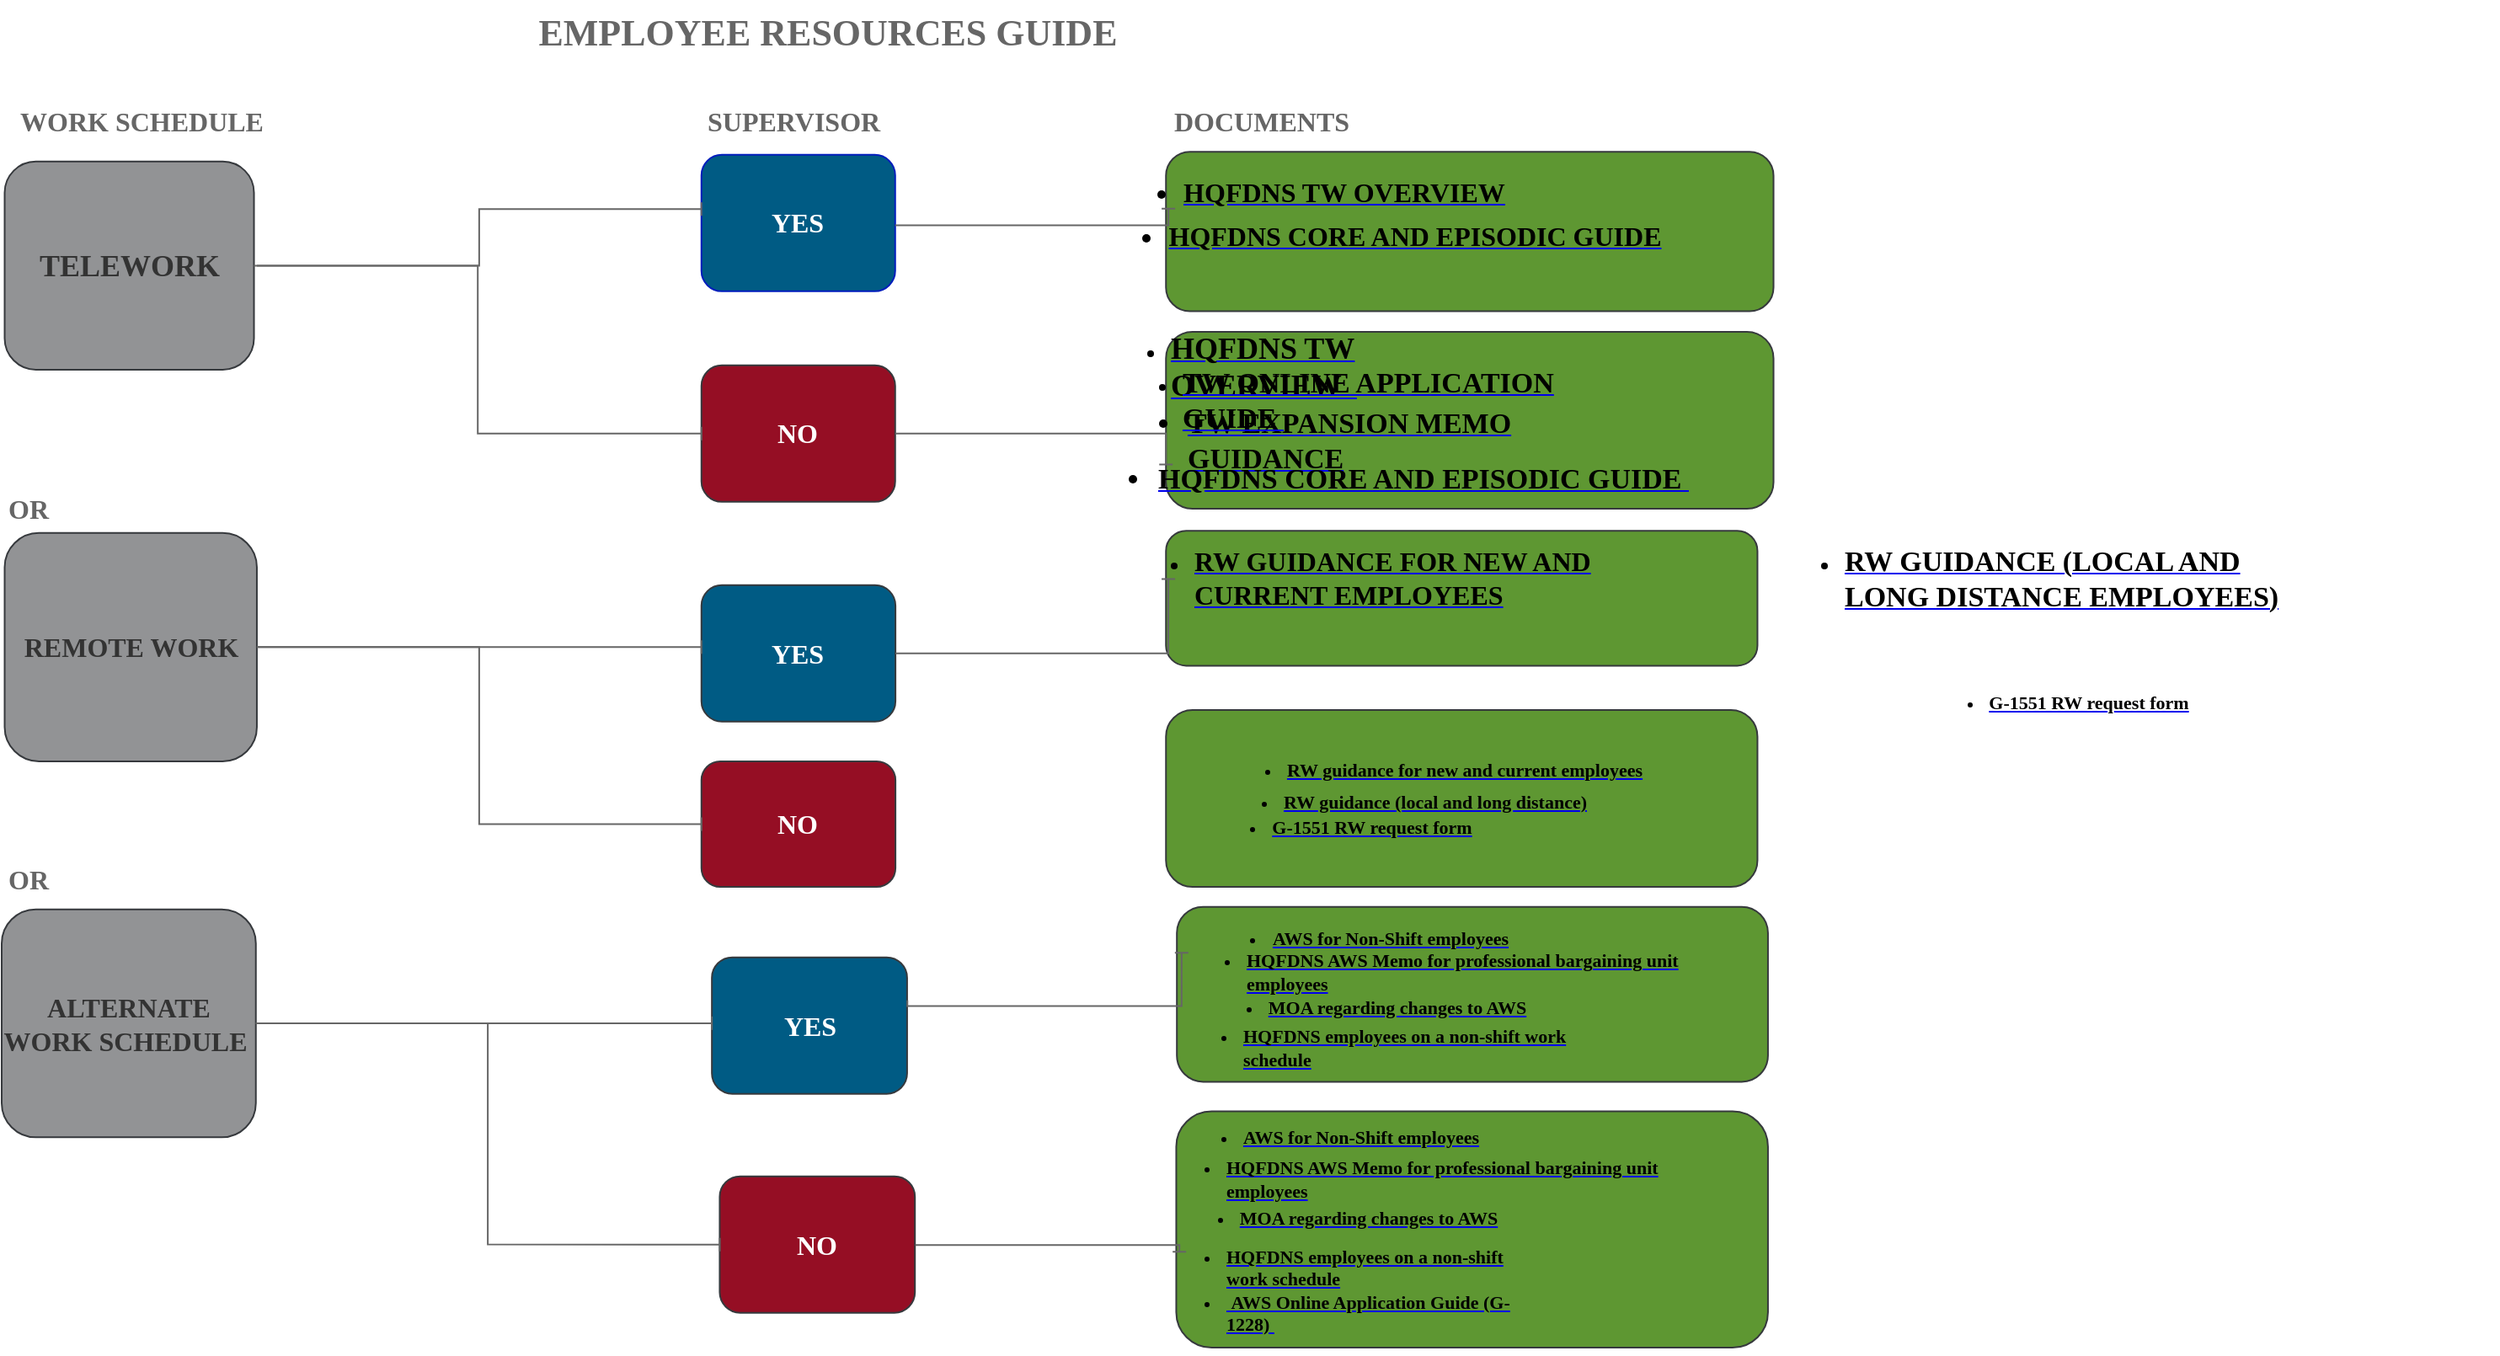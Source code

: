 <mxfile version="20.8.11" type="github" pages="2">
  <diagram id="tNLMt90Evwb3OFQb0YTO" name="HQFDNS">
    <mxGraphModel dx="1434" dy="916" grid="1" gridSize="10" guides="1" tooltips="1" connect="1" arrows="1" fold="1" page="1" pageScale="1" pageWidth="1400" pageHeight="850" math="1" shadow="0">
      <root>
        <mxCell id="0" />
        <mxCell id="1" parent="0" />
        <mxCell id="aEk_Xl3EZGqS4_49_U62-6" value="" style="group" parent="1" vertex="1" connectable="0">
          <mxGeometry x="110" y="50" width="1481.73" height="800" as="geometry" />
        </mxCell>
        <mxCell id="5MSNh-AeDjDI1JEi1hB_-4" value="&lt;b&gt;&lt;font data-font-src=&quot;https://fonts.googleapis.com/css?family=Source+Sans+Pro&quot; face=&quot;Source Sans Pro&quot; style=&quot;font-size: 16px;&quot; color=&quot;#666666&quot;&gt;WORK SCHEDULE&lt;/font&gt;&lt;/b&gt;" style="text;html=1;strokeColor=none;fillColor=none;align=left;verticalAlign=middle;whiteSpace=wrap;rounded=0;" parent="aEk_Xl3EZGqS4_49_U62-6" vertex="1">
          <mxGeometry x="8.595" y="52.52" width="206.807" height="39.39" as="geometry" />
        </mxCell>
        <mxCell id="hO-RIWSvQyp-7317ckD7-9" value="&lt;b&gt;&lt;font data-font-src=&quot;https://fonts.googleapis.com/css?family=Source+Sans+Pro&quot; face=&quot;Source Sans Pro&quot; style=&quot;font-size: 16px;&quot; color=&quot;#666666&quot;&gt;SUPERVISOR&lt;/font&gt;&lt;/b&gt;" style="text;html=1;strokeColor=none;fillColor=none;align=left;verticalAlign=middle;whiteSpace=wrap;rounded=0;" parent="aEk_Xl3EZGqS4_49_U62-6" vertex="1">
          <mxGeometry x="416.742" y="52.52" width="206.807" height="39.39" as="geometry" />
        </mxCell>
        <mxCell id="hO-RIWSvQyp-7317ckD7-10" value="&lt;font face=&quot;Source Sans Pro&quot; data-font-src=&quot;https://fonts.googleapis.com/css?family=Source+Sans+Pro&quot; size=&quot;1&quot; color=&quot;#666666&quot;&gt;&lt;b style=&quot;font-size: 22px;&quot;&gt;EMPLOYEE RESOURCES GUIDE&lt;/b&gt;&lt;/font&gt;" style="text;html=1;strokeColor=none;fillColor=none;align=center;verticalAlign=middle;whiteSpace=wrap;rounded=0;" parent="aEk_Xl3EZGqS4_49_U62-6" vertex="1">
          <mxGeometry x="232.452" width="517.017" height="39.39" as="geometry" />
        </mxCell>
        <mxCell id="hO-RIWSvQyp-7317ckD7-15" value="&lt;b&gt;&lt;font data-font-src=&quot;https://fonts.googleapis.com/css?family=Source+Sans+Pro&quot; face=&quot;Source Sans Pro&quot; style=&quot;font-size: 16px;&quot; color=&quot;#666666&quot;&gt;DOCUMENTS&lt;/font&gt;&lt;/b&gt;" style="text;html=1;strokeColor=none;fillColor=none;align=left;verticalAlign=middle;whiteSpace=wrap;rounded=0;" parent="aEk_Xl3EZGqS4_49_U62-6" vertex="1">
          <mxGeometry x="693.85" y="52.52" width="296.15" height="39.39" as="geometry" />
        </mxCell>
        <mxCell id="hO-RIWSvQyp-7317ckD7-35" value="" style="group" parent="aEk_Xl3EZGqS4_49_U62-6" vertex="1" connectable="0">
          <mxGeometry x="1.762" y="90.597" width="1413.696" height="234.151" as="geometry" />
        </mxCell>
        <mxCell id="5MSNh-AeDjDI1JEi1hB_-1" value="&lt;b style=&quot;&quot;&gt;&lt;font color=&quot;#333333&quot; data-font-src=&quot;https://fonts.googleapis.com/css?family=Source+Sans+Pro&quot; face=&quot;Source Sans Pro&quot; style=&quot;font-size: 18px;&quot;&gt;TELEWORK&lt;/font&gt;&lt;/b&gt;" style="rounded=1;whiteSpace=wrap;html=1;fontSize=12;glass=0;strokeWidth=1;shadow=0;fillColor=#929395;strokeColor=#36393d;aspect=fixed;" parent="hO-RIWSvQyp-7317ckD7-35" vertex="1">
          <mxGeometry y="5.305" width="148" height="123.56" as="geometry" />
        </mxCell>
        <mxCell id="hO-RIWSvQyp-7317ckD7-7" value="&lt;b style=&quot;&quot;&gt;&lt;font data-font-src=&quot;https://fonts.googleapis.com/css?family=Source+Sans+Pro&quot; face=&quot;Source Sans Pro&quot; style=&quot;font-size: 16px;&quot;&gt;YES&lt;/font&gt;&lt;/b&gt;" style="rounded=1;whiteSpace=wrap;html=1;fontSize=12;glass=0;strokeWidth=1;shadow=0;fillColor=#005b84;strokeColor=#001DBC;fontColor=#ffffff;" parent="hO-RIWSvQyp-7317ckD7-35" vertex="1">
          <mxGeometry x="413.615" y="1.316" width="115" height="81" as="geometry" />
        </mxCell>
        <mxCell id="hO-RIWSvQyp-7317ckD7-14" style="edgeStyle=orthogonalEdgeStyle;rounded=0;orthogonalLoop=1;jettySize=auto;html=1;fontSize=11;fontColor=#666666;endArrow=baseDash;endFill=0;strokeColor=#666666;" parent="hO-RIWSvQyp-7317ckD7-35" edge="1">
          <mxGeometry relative="1" as="geometry">
            <mxPoint x="149.722" y="67.203" as="sourcePoint" />
            <mxPoint x="413.615" y="33.503" as="targetPoint" />
            <Array as="points">
              <mxPoint x="281.704" y="67.211" />
              <mxPoint x="281.704" y="33.526" />
            </Array>
          </mxGeometry>
        </mxCell>
        <mxCell id="hO-RIWSvQyp-7317ckD7-8" value="&lt;b style=&quot;&quot;&gt;&lt;font color=&quot;#ffffff&quot; data-font-src=&quot;https://fonts.googleapis.com/css?family=Source+Sans+Pro&quot; face=&quot;Source Sans Pro&quot; style=&quot;font-size: 16px;&quot;&gt;NO&lt;/font&gt;&lt;/b&gt;" style="rounded=1;whiteSpace=wrap;html=1;fontSize=12;glass=0;strokeWidth=1;shadow=0;fillColor=#950e24;strokeColor=#36393d;" parent="hO-RIWSvQyp-7317ckD7-35" vertex="1">
          <mxGeometry x="413.615" y="126.316" width="115" height="81" as="geometry" />
        </mxCell>
        <mxCell id="hO-RIWSvQyp-7317ckD7-13" style="edgeStyle=orthogonalEdgeStyle;rounded=0;orthogonalLoop=1;jettySize=auto;html=1;entryX=0;entryY=0.5;entryDx=0;entryDy=0;fontSize=11;fontColor=#666666;endArrow=baseDash;endFill=0;strokeColor=#666666;" parent="hO-RIWSvQyp-7317ckD7-35" source="5MSNh-AeDjDI1JEi1hB_-1" target="hO-RIWSvQyp-7317ckD7-8" edge="1">
          <mxGeometry relative="1" as="geometry" />
        </mxCell>
        <mxCell id="hO-RIWSvQyp-7317ckD7-20" value="" style="rounded=1;whiteSpace=wrap;html=1;fontSize=12;glass=0;strokeWidth=1;shadow=0;fillColor=#5e9732;strokeColor=#36393d;align=left;" parent="hO-RIWSvQyp-7317ckD7-35" vertex="1">
          <mxGeometry x="689.36" y="-0.53" width="360.64" height="94.74" as="geometry" />
        </mxCell>
        <mxCell id="hO-RIWSvQyp-7317ckD7-21" style="edgeStyle=orthogonalEdgeStyle;rounded=0;orthogonalLoop=1;jettySize=auto;html=1;entryX=0.004;entryY=0.357;entryDx=0;entryDy=0;entryPerimeter=0;fontSize=11;fontColor=#666666;endArrow=baseDash;endFill=0;strokeColor=#666666;" parent="hO-RIWSvQyp-7317ckD7-35" source="hO-RIWSvQyp-7317ckD7-7" target="hO-RIWSvQyp-7317ckD7-20" edge="1">
          <mxGeometry relative="1" as="geometry">
            <Array as="points">
              <mxPoint x="690.992" y="43.158" />
            </Array>
          </mxGeometry>
        </mxCell>
        <mxCell id="hO-RIWSvQyp-7317ckD7-22" value="" style="rounded=1;whiteSpace=wrap;html=1;fontSize=12;glass=0;strokeWidth=1;shadow=0;fillColor=#5e9732;strokeColor=#36393d;align=left;" parent="hO-RIWSvQyp-7317ckD7-35" vertex="1">
          <mxGeometry x="689.36" y="106.35" width="360.64" height="105.04" as="geometry" />
        </mxCell>
        <mxCell id="hO-RIWSvQyp-7317ckD7-23" style="edgeStyle=orthogonalEdgeStyle;rounded=0;orthogonalLoop=1;jettySize=auto;html=1;entryX=0;entryY=0.75;entryDx=0;entryDy=0;fontSize=14;fontColor=#666666;endArrow=baseDash;endFill=0;strokeColor=#666666;" parent="hO-RIWSvQyp-7317ckD7-35" source="hO-RIWSvQyp-7317ckD7-8" target="hO-RIWSvQyp-7317ckD7-22" edge="1">
          <mxGeometry relative="1" as="geometry">
            <Array as="points">
              <mxPoint x="688.951" y="167.368" />
            </Array>
          </mxGeometry>
        </mxCell>
        <mxCell id="hO-RIWSvQyp-7317ckD7-12" value="&lt;b&gt;&lt;font data-font-src=&quot;https://fonts.googleapis.com/css?family=Source+Sans+Pro&quot; face=&quot;Source Sans Pro&quot; style=&quot;font-size: 16px;&quot; color=&quot;#666666&quot;&gt;OR&lt;/font&gt;&lt;/b&gt;" style="text;html=1;strokeColor=none;fillColor=none;align=left;verticalAlign=middle;whiteSpace=wrap;rounded=0;" parent="hO-RIWSvQyp-7317ckD7-35" vertex="1">
          <mxGeometry y="191.699" width="206.807" height="39.39" as="geometry" />
        </mxCell>
        <mxCell id="d4ItzyQ0qfeF1X_CQVVO-11" value="" style="group" parent="hO-RIWSvQyp-7317ckD7-35" vertex="1" connectable="0">
          <mxGeometry x="704.261" y="1.316" width="326.614" height="84.211" as="geometry" />
        </mxCell>
        <UserObject label="&lt;ul style=&quot;border-color: var(--border-color); color: rgb(0, 0, 0); font-weight: 700; text-align: left; font-size: 16px;&quot;&gt;&lt;li style=&quot;border-color: var(--border-color); font-size: 16px;&quot;&gt;&lt;font style=&quot;border-color: var(--border-color); font-size: 16px;&quot; data-font-src=&quot;https://fonts.googleapis.com/css?family=Source+Sans+Pro&quot; face=&quot;Source Sans Pro&quot;&gt;HQFDNS TW OVERVIEW&lt;/font&gt;&lt;/li&gt;&lt;/ul&gt;" link="https://ecn.uscis.dhs.gov/team/fdns/Mission%20Support/WorkforceManagement/NewEmployeeResources/Telework_HQFDNS_06-16-2021.pdf" id="d4ItzyQ0qfeF1X_CQVVO-7">
          <mxCell style="text;html=1;strokeColor=none;fillColor=none;whiteSpace=wrap;align=center;verticalAlign=middle;fontColor=#0000EE;fontStyle=4;movable=1;resizable=1;rotatable=1;deletable=1;editable=1;connectable=1;fontSize=16;" parent="d4ItzyQ0qfeF1X_CQVVO-11" vertex="1">
            <mxGeometry x="-49" width="240" height="43.23" as="geometry" />
          </mxCell>
        </UserObject>
        <UserObject label="&lt;ul style=&quot;border-color: var(--border-color); color: rgb(0, 0, 0); font-size: 16px; font-weight: 700; text-align: left;&quot;&gt;&lt;li style=&quot;border-color: var(--border-color); font-size: 16px;&quot;&gt;&lt;font style=&quot;border-color: var(--border-color); font-size: 16px;&quot; data-font-src=&quot;https://fonts.googleapis.com/css?family=Source+Sans+Pro&quot; face=&quot;Source Sans Pro&quot;&gt;HQFDNS CORE AND EPISODIC GUIDE&lt;/font&gt;&lt;/li&gt;&lt;/ul&gt;" link="https://ecn.uscis.dhs.gov/team/fdns/Mission%20Support/WorkforceManagement/NewEmployeeResources/HQFDNS_Telework_Guidance.pdf" id="d4ItzyQ0qfeF1X_CQVVO-10">
          <mxCell style="text;html=1;strokeColor=none;fillColor=none;whiteSpace=wrap;align=center;verticalAlign=middle;fontColor=#0000EE;fontStyle=4;fontSize=16;" parent="d4ItzyQ0qfeF1X_CQVVO-11" vertex="1">
            <mxGeometry x="-80.591" y="25.705" width="387.854" height="43.979" as="geometry" />
          </mxCell>
        </UserObject>
        <UserObject label="&lt;ul style=&quot;border-color: var(--border-color); color: rgb(0, 0, 0); font-weight: 700; text-align: left; font-size: 17px;&quot;&gt;&lt;li style=&quot;border-color: var(--border-color); font-size: 17px;&quot;&gt;&lt;font style=&quot;border-color: var(--border-color); font-size: 17px;&quot; data-font-src=&quot;https://fonts.googleapis.com/css?family=Source+Sans+Pro&quot; face=&quot;Source Sans Pro&quot;&gt;TW EXPANSION MEMO GUIDANCE&lt;/font&gt;&lt;/li&gt;&lt;/ul&gt;" link="https://ecn.uscis.dhs.gov/team/fdns/Mission%20Support/WorkforceManagement/NewEmployeeResources/HQFDNS_Expansion_of_Telework_for_Non-Supervisory_Staff.pdf" id="aEk_Xl3EZGqS4_49_U62-16">
          <mxCell style="text;html=1;strokeColor=none;fillColor=none;whiteSpace=wrap;align=center;verticalAlign=middle;fontColor=#0000EE;fontStyle=4;fontSize=17;" parent="hO-RIWSvQyp-7317ckD7-35" vertex="1">
            <mxGeometry x="661.393" y="158.876" width="290.962" height="25.474" as="geometry" />
          </mxCell>
        </UserObject>
        <UserObject label="&lt;ul style=&quot;border-color: var(--border-color); color: rgb(0, 0, 0); font-weight: 700; text-align: left;&quot;&gt;&lt;li style=&quot;border-color: var(--border-color);&quot;&gt;&lt;font style=&quot;border-color: var(--border-color); font-size: 18px;&quot; data-font-src=&quot;https://fonts.googleapis.com/css?family=Source+Sans+Pro&quot; face=&quot;Source Sans Pro&quot;&gt;HQFDNS TW OVERVIEW&amp;nbsp;&amp;nbsp;&lt;/font&gt;&lt;/li&gt;&lt;/ul&gt;" link="https://ecn.uscis.dhs.gov/team/fdns/Mission%20Support/WorkforceManagement/NewEmployeeResources/Telework_HQFDNS_06-16-2021.pdf" id="aEk_Xl3EZGqS4_49_U62-14">
          <mxCell style="text;html=1;strokeColor=none;fillColor=none;whiteSpace=wrap;align=center;verticalAlign=middle;fontColor=#0000EE;fontStyle=4;movable=1;resizable=1;rotatable=1;deletable=1;editable=1;connectable=1;" parent="hO-RIWSvQyp-7317ckD7-35" vertex="1">
            <mxGeometry x="651.227" y="80.097" width="253.483" height="94.737" as="geometry" />
          </mxCell>
        </UserObject>
        <UserObject label="&lt;ul style=&quot;border-color: var(--border-color); color: rgb(0, 0, 0); font-weight: 700; text-align: left;&quot;&gt;&lt;li style=&quot;border-color: var(--border-color);&quot;&gt;&lt;font style=&quot;border-color: var(--border-color); font-size: 17px;&quot; data-font-src=&quot;https://fonts.googleapis.com/css?family=Source+Sans+Pro&quot; face=&quot;Source Sans Pro&quot;&gt;TW ONLINE APPLICATION GUIDE&amp;nbsp;&lt;/font&gt;&lt;/li&gt;&lt;/ul&gt;" link="https://ecn.uscis.dhs.gov/team/fdns/Mission%20Support/WorkforceManagement/NewEmployeeResources/Telework_Online_Application_Guide_Employee.pdf" id="aEk_Xl3EZGqS4_49_U62-15">
          <mxCell style="text;html=1;strokeColor=none;fillColor=none;whiteSpace=wrap;align=center;verticalAlign=middle;fontColor=#0000EE;fontStyle=4;" parent="hO-RIWSvQyp-7317ckD7-35" vertex="1">
            <mxGeometry x="658.39" y="131.51" width="288.61" height="31.58" as="geometry" />
          </mxCell>
        </UserObject>
        <UserObject label="&lt;ul style=&quot;border-color: var(--border-color); color: rgb(0, 0, 0); font-weight: 700; text-align: left; font-size: 17px;&quot;&gt;&lt;li style=&quot;border-color: var(--border-color); font-size: 17px;&quot;&gt;&lt;font style=&quot;border-color: var(--border-color); font-size: 17px;&quot; data-font-src=&quot;https://fonts.googleapis.com/css?family=Source+Sans+Pro&quot; face=&quot;Source Sans Pro&quot;&gt;HQFDNS CORE AND EPISODIC GUIDE&amp;nbsp;&lt;/font&gt;&lt;/li&gt;&lt;/ul&gt;" link="https://ecn.uscis.dhs.gov/team/fdns/Mission%20Support/WorkforceManagement/NewEmployeeResources/HQFDNS_Telework_Guidance.pdf" id="aEk_Xl3EZGqS4_49_U62-17">
          <mxCell style="text;html=1;strokeColor=none;fillColor=none;whiteSpace=wrap;align=center;verticalAlign=middle;fontColor=#0000EE;fontStyle=4;movable=1;resizable=1;rotatable=1;deletable=1;editable=1;connectable=1;fontSize=17;" parent="hO-RIWSvQyp-7317ckD7-35" vertex="1">
            <mxGeometry x="623.545" y="180.708" width="397.591" height="27.526" as="geometry" />
          </mxCell>
        </UserObject>
        <mxCell id="hO-RIWSvQyp-7317ckD7-36" value="" style="group" parent="aEk_Xl3EZGqS4_49_U62-6" vertex="1" connectable="0">
          <mxGeometry x="1.762" y="315.121" width="1040.468" height="220.492" as="geometry" />
        </mxCell>
        <mxCell id="hO-RIWSvQyp-7317ckD7-37" value="&lt;b style=&quot;&quot;&gt;&lt;font color=&quot;#333333&quot; data-font-src=&quot;https://fonts.googleapis.com/css?family=Source+Sans+Pro&quot; face=&quot;Source Sans Pro&quot; style=&quot;font-size: 16px;&quot;&gt;REMOTE WORK&lt;/font&gt;&lt;/b&gt;" style="rounded=1;whiteSpace=wrap;html=1;fontSize=12;glass=0;strokeWidth=1;shadow=0;fillColor=#929395;strokeColor=#36393d;" parent="hO-RIWSvQyp-7317ckD7-36" vertex="1">
          <mxGeometry y="1.316" width="149.722" height="135.526" as="geometry" />
        </mxCell>
        <mxCell id="hO-RIWSvQyp-7317ckD7-38" value="&lt;b style=&quot;&quot;&gt;&lt;font color=&quot;#ffffff&quot; data-font-src=&quot;https://fonts.googleapis.com/css?family=Source+Sans+Pro&quot; face=&quot;Source Sans Pro&quot; style=&quot;font-size: 16px;&quot;&gt;YES&lt;/font&gt;&lt;/b&gt;" style="rounded=1;whiteSpace=wrap;html=1;fontSize=12;glass=0;strokeWidth=1;shadow=0;fillColor=#005b84;strokeColor=#36393d;" parent="hO-RIWSvQyp-7317ckD7-36" vertex="1">
          <mxGeometry x="413.615" y="32.253" width="115.172" height="81" as="geometry" />
        </mxCell>
        <mxCell id="hO-RIWSvQyp-7317ckD7-39" style="edgeStyle=orthogonalEdgeStyle;rounded=0;orthogonalLoop=1;jettySize=auto;html=1;fontSize=11;fontColor=#666666;endArrow=baseDash;endFill=0;strokeColor=#666666;" parent="hO-RIWSvQyp-7317ckD7-36" source="hO-RIWSvQyp-7317ckD7-37" target="hO-RIWSvQyp-7317ckD7-38" edge="1">
          <mxGeometry relative="1" as="geometry">
            <Array as="points">
              <mxPoint x="355.192" y="69.474" />
              <mxPoint x="355.192" y="69.474" />
            </Array>
          </mxGeometry>
        </mxCell>
        <mxCell id="hO-RIWSvQyp-7317ckD7-40" value="&lt;b style=&quot;&quot;&gt;&lt;font color=&quot;#ffffff&quot; data-font-src=&quot;https://fonts.googleapis.com/css?family=Source+Sans+Pro&quot; face=&quot;Source Sans Pro&quot; style=&quot;font-size: 16px;&quot;&gt;NO&lt;/font&gt;&lt;/b&gt;" style="rounded=1;whiteSpace=wrap;html=1;fontSize=12;glass=0;strokeWidth=1;shadow=0;fillColor=#950E24;strokeColor=#36393d;" parent="hO-RIWSvQyp-7317ckD7-36" vertex="1">
          <mxGeometry x="413.615" y="136.842" width="115.172" height="74.547" as="geometry" />
        </mxCell>
        <mxCell id="hO-RIWSvQyp-7317ckD7-41" style="edgeStyle=orthogonalEdgeStyle;rounded=0;orthogonalLoop=1;jettySize=auto;html=1;entryX=0;entryY=0.5;entryDx=0;entryDy=0;fontSize=11;fontColor=#666666;endArrow=baseDash;endFill=0;strokeColor=#666666;" parent="hO-RIWSvQyp-7317ckD7-36" source="hO-RIWSvQyp-7317ckD7-37" target="hO-RIWSvQyp-7317ckD7-40" edge="1">
          <mxGeometry relative="1" as="geometry" />
        </mxCell>
        <mxCell id="hO-RIWSvQyp-7317ckD7-42" value="" style="rounded=1;whiteSpace=wrap;html=1;fontSize=12;glass=0;strokeWidth=1;shadow=0;fillColor=#5E9732;strokeColor=#36393d;align=left;" parent="hO-RIWSvQyp-7317ckD7-36" vertex="1">
          <mxGeometry x="689.358" width="351.11" height="80.092" as="geometry" />
        </mxCell>
        <mxCell id="hO-RIWSvQyp-7317ckD7-43" style="edgeStyle=orthogonalEdgeStyle;rounded=0;orthogonalLoop=1;jettySize=auto;html=1;entryX=0.004;entryY=0.357;entryDx=0;entryDy=0;entryPerimeter=0;fontSize=11;fontColor=#666666;endArrow=baseDash;endFill=0;strokeColor=#666666;" parent="hO-RIWSvQyp-7317ckD7-36" source="hO-RIWSvQyp-7317ckD7-38" target="hO-RIWSvQyp-7317ckD7-42" edge="1">
          <mxGeometry relative="1" as="geometry">
            <Array as="points">
              <mxPoint x="690.992" y="73.684" />
            </Array>
          </mxGeometry>
        </mxCell>
        <mxCell id="hO-RIWSvQyp-7317ckD7-44" value="" style="rounded=1;whiteSpace=wrap;html=1;fontSize=12;glass=0;strokeWidth=1;shadow=0;fillColor=#5E9732;strokeColor=#36393d;align=left;" parent="hO-RIWSvQyp-7317ckD7-36" vertex="1">
          <mxGeometry x="689.358" y="106.35" width="351.11" height="105.041" as="geometry" />
        </mxCell>
        <mxCell id="hO-RIWSvQyp-7317ckD7-60" value="&lt;b&gt;&lt;font data-font-src=&quot;https://fonts.googleapis.com/css?family=Source+Sans+Pro&quot; face=&quot;Source Sans Pro&quot; style=&quot;font-size: 16px;&quot; color=&quot;#666666&quot;&gt;OR&lt;/font&gt;&lt;/b&gt;" style="text;html=1;strokeColor=none;fillColor=none;align=left;verticalAlign=middle;whiteSpace=wrap;rounded=0;" parent="hO-RIWSvQyp-7317ckD7-36" vertex="1">
          <mxGeometry y="193.404" width="92.135" height="27.088" as="geometry" />
        </mxCell>
        <mxCell id="ezUt7ITriSW1cjWMWIen-52" value="" style="group" parent="hO-RIWSvQyp-7317ckD7-36" vertex="1" connectable="0">
          <mxGeometry x="636.882" y="119.06" width="353.567" height="79.637" as="geometry" />
        </mxCell>
        <UserObject label="&lt;ul style=&quot;border-color: var(--border-color); color: rgb(0, 0, 0); font-size: 11px; font-weight: 700; text-align: left;&quot;&gt;&lt;li style=&quot;border-color: var(--border-color);&quot;&gt;&lt;span style=&quot;font-family: &amp;quot;Source Sans Pro&amp;quot;;&quot;&gt;G-1551 RW request form&lt;/span&gt;&lt;br&gt;&lt;/li&gt;&lt;/ul&gt;" link="https://ecn.uscis.dhs.gov/team/fdns/Mission%20Support/WorkforceManagement/NewEmployeeResources/G-1551,%20Remote%20Work%20Request%20and%20Approval.pdf" id="ezUt7ITriSW1cjWMWIen-50">
          <mxCell style="text;html=1;strokeColor=none;fillColor=none;whiteSpace=wrap;align=center;verticalAlign=middle;fontColor=#0000EE;fontStyle=4;container=0;" parent="ezUt7ITriSW1cjWMWIen-52" vertex="1">
            <mxGeometry y="34.13" width="308.652" height="45.507" as="geometry" />
          </mxCell>
        </UserObject>
        <mxCell id="ezUt7ITriSW1cjWMWIen-51" value="" style="group" parent="ezUt7ITriSW1cjWMWIen-52" vertex="1" connectable="0">
          <mxGeometry x="54.129" width="299.438" height="64.847" as="geometry" />
        </mxCell>
        <UserObject label="&lt;ul style=&quot;border-color: var(--border-color); color: rgb(0, 0, 0); font-size: 11px; font-weight: 700; text-align: left;&quot;&gt;&lt;li style=&quot;border-color: var(--border-color);&quot;&gt;&lt;font style=&quot;border-color: var(--border-color);&quot; data-font-src=&quot;https://fonts.googleapis.com/css?family=Source+Sans+Pro&quot; face=&quot;Source Sans Pro&quot;&gt;RW guidance for new and current employees&lt;/font&gt;&lt;/li&gt;&lt;/ul&gt;" link="https://ecn.uscis.dhs.gov/team/fdns/Mission%20Support/WorkforceManagement/NewEmployeeResources/Remote%20Work_Memo_HQFDNS_Employees%2010.25.21.pdf" id="ezUt7ITriSW1cjWMWIen-48">
          <mxCell style="text;html=1;strokeColor=none;fillColor=none;whiteSpace=wrap;align=center;verticalAlign=middle;fontColor=#0000EE;fontStyle=4;container=0;" parent="ezUt7ITriSW1cjWMWIen-51" vertex="1">
            <mxGeometry x="12.669" width="286.77" height="45.507" as="geometry" />
          </mxCell>
        </UserObject>
        <UserObject label="&lt;ul style=&quot;border-color: var(--border-color); color: rgb(0, 0, 0); font-size: 11px; font-weight: 700; text-align: left;&quot;&gt;&lt;li style=&quot;border-color: var(--border-color);&quot;&gt;&lt;font style=&quot;border-color: var(--border-color);&quot; data-font-src=&quot;https://fonts.googleapis.com/css?family=Source+Sans+Pro&quot; face=&quot;Source Sans Pro&quot;&gt;RW guidance (local and long distance)&lt;/font&gt;&lt;/li&gt;&lt;/ul&gt;" link="https://ecn.uscis.dhs.gov/team/fdns/Mission%20Support/WorkforceManagement/NewEmployeeResources/G-1551,%20Remote%20Work%20Request%20and%20Approval.pdf" id="ezUt7ITriSW1cjWMWIen-49">
          <mxCell style="text;html=1;strokeColor=none;fillColor=none;whiteSpace=wrap;align=center;verticalAlign=middle;fontColor=#0000EE;fontStyle=4;container=0;" parent="ezUt7ITriSW1cjWMWIen-51" vertex="1">
            <mxGeometry y="19.34" width="276.404" height="45.507" as="geometry" />
          </mxCell>
        </UserObject>
        <UserObject label="&lt;ul style=&quot;border-color: var(--border-color); color: rgb(0, 0, 0); font-weight: 700; text-align: left;&quot;&gt;&lt;li style=&quot;border-color: var(--border-color);&quot;&gt;&lt;font style=&quot;border-color: var(--border-color); font-size: 16px;&quot; data-font-src=&quot;https://fonts.googleapis.com/css?family=Source+Sans+Pro&quot; face=&quot;Source Sans Pro&quot;&gt;RW GUIDANCE FOR NEW AND CURRENT EMPLOYEES&lt;/font&gt;&lt;/li&gt;&lt;/ul&gt;" link="https://ecn.uscis.dhs.gov/team/fdns/Mission%20Support/WorkforceManagement/NewEmployeeResources/Remote%20Work_Memo_HQFDNS_Employees%2010.25.21.pdf" id="ezUt7ITriSW1cjWMWIen-2">
          <mxCell style="text;html=1;strokeColor=none;fillColor=none;whiteSpace=wrap;align=center;verticalAlign=middle;fontColor=#0000EE;fontStyle=4;" parent="hO-RIWSvQyp-7317ckD7-36" vertex="1">
            <mxGeometry x="665" y="4.88" width="340" height="45.51" as="geometry" />
          </mxCell>
        </UserObject>
        <mxCell id="hO-RIWSvQyp-7317ckD7-48" value="" style="group" parent="aEk_Xl3EZGqS4_49_U62-6" vertex="1" connectable="0">
          <mxGeometry y="538.335" width="1048.468" height="261.665" as="geometry" />
        </mxCell>
        <mxCell id="hO-RIWSvQyp-7317ckD7-49" value="&lt;b style=&quot;&quot;&gt;&lt;font color=&quot;#333333&quot; data-font-src=&quot;https://fonts.googleapis.com/css?family=Source+Sans+Pro&quot; face=&quot;Source Sans Pro&quot; style=&quot;font-size: 16px;&quot;&gt;ALTERNATE WORK SCHEDULE&amp;nbsp;&lt;/font&gt;&lt;/b&gt;" style="rounded=1;whiteSpace=wrap;html=1;fontSize=12;glass=0;strokeWidth=1;shadow=0;fillColor=#929395;strokeColor=#36393d;" parent="hO-RIWSvQyp-7317ckD7-48" vertex="1">
          <mxGeometry y="1.495" width="150.873" height="135.347" as="geometry" />
        </mxCell>
        <mxCell id="hO-RIWSvQyp-7317ckD7-50" value="&lt;b style=&quot;&quot;&gt;&lt;font color=&quot;#ffffff&quot; data-font-src=&quot;https://fonts.googleapis.com/css?family=Source+Sans+Pro&quot; face=&quot;Source Sans Pro&quot; style=&quot;font-size: 16px;&quot;&gt;YES&lt;/font&gt;&lt;/b&gt;" style="rounded=1;whiteSpace=wrap;html=1;fontSize=12;glass=0;strokeWidth=1;shadow=0;fillColor=#005B84;strokeColor=#36393d;" parent="hO-RIWSvQyp-7317ckD7-48" vertex="1">
          <mxGeometry x="421.577" y="30" width="115.884" height="81" as="geometry" />
        </mxCell>
        <mxCell id="hO-RIWSvQyp-7317ckD7-51" style="edgeStyle=orthogonalEdgeStyle;rounded=0;orthogonalLoop=1;jettySize=auto;html=1;fontSize=11;fontColor=#666666;endArrow=baseDash;endFill=0;strokeColor=#666666;" parent="hO-RIWSvQyp-7317ckD7-48" source="hO-RIWSvQyp-7317ckD7-49" target="hO-RIWSvQyp-7317ckD7-50" edge="1">
          <mxGeometry relative="1" as="geometry">
            <Array as="points">
              <mxPoint x="359.98" y="69.474" />
              <mxPoint x="359.98" y="69.474" />
            </Array>
          </mxGeometry>
        </mxCell>
        <mxCell id="hO-RIWSvQyp-7317ckD7-52" value="&lt;b style=&quot;&quot;&gt;&lt;font color=&quot;#ffffff&quot; data-font-src=&quot;https://fonts.googleapis.com/css?family=Source+Sans+Pro&quot; face=&quot;Source Sans Pro&quot; style=&quot;font-size: 16px;&quot;&gt;NO&lt;/font&gt;&lt;/b&gt;" style="rounded=1;whiteSpace=wrap;html=1;fontSize=12;glass=0;strokeWidth=1;shadow=0;fillColor=#950E24;strokeColor=#36393d;" parent="hO-RIWSvQyp-7317ckD7-48" vertex="1">
          <mxGeometry x="426.222" y="160" width="115.884" height="81" as="geometry" />
        </mxCell>
        <mxCell id="hO-RIWSvQyp-7317ckD7-53" style="edgeStyle=orthogonalEdgeStyle;rounded=0;orthogonalLoop=1;jettySize=auto;html=1;entryX=0;entryY=0.5;entryDx=0;entryDy=0;fontSize=11;fontColor=#666666;endArrow=baseDash;endFill=0;strokeColor=#666666;" parent="hO-RIWSvQyp-7317ckD7-48" source="hO-RIWSvQyp-7317ckD7-49" target="hO-RIWSvQyp-7317ckD7-52" edge="1">
          <mxGeometry relative="1" as="geometry" />
        </mxCell>
        <mxCell id="hO-RIWSvQyp-7317ckD7-54" value="" style="rounded=1;whiteSpace=wrap;html=1;fontSize=12;glass=0;strokeWidth=1;shadow=0;fillColor=#5E9732;strokeColor=#36393d;align=left;" parent="hO-RIWSvQyp-7317ckD7-48" vertex="1">
          <mxGeometry x="697.588" width="350.88" height="103.858" as="geometry" />
        </mxCell>
        <mxCell id="hO-RIWSvQyp-7317ckD7-56" value="" style="rounded=1;whiteSpace=wrap;html=1;fontSize=12;glass=0;strokeWidth=1;shadow=0;fillColor=#5E9732;strokeColor=#36393d;align=left;" parent="hO-RIWSvQyp-7317ckD7-48" vertex="1">
          <mxGeometry x="697.22" y="121.356" width="351.248" height="140.309" as="geometry" />
        </mxCell>
        <mxCell id="LasIUC3LL_AKMvU_pXDK-22" style="edgeStyle=orthogonalEdgeStyle;rounded=0;orthogonalLoop=1;jettySize=auto;html=1;fontSize=14;fontColor=#666666;endArrow=baseDash;endFill=0;strokeColor=#666666;exitX=1;exitY=0.5;exitDx=0;exitDy=0;" parent="hO-RIWSvQyp-7317ckD7-48" edge="1">
          <mxGeometry relative="1" as="geometry">
            <mxPoint x="537.636" y="55.484" as="sourcePoint" />
            <mxPoint x="700.421" y="27.343" as="targetPoint" />
            <Array as="points">
              <mxPoint x="537.913" y="58.947" />
              <mxPoint x="700.419" y="58.947" />
            </Array>
          </mxGeometry>
        </mxCell>
        <mxCell id="ezUt7ITriSW1cjWMWIen-46" value="" style="group" parent="hO-RIWSvQyp-7317ckD7-48" vertex="1" connectable="0">
          <mxGeometry x="687.622" width="360.846" height="102.391" as="geometry" />
        </mxCell>
        <UserObject label="&lt;ul style=&quot;border-color: var(--border-color); color: rgb(0, 0, 0); font-size: 11px; font-weight: 700; text-align: left;&quot;&gt;&lt;li style=&quot;border-color: var(--border-color);&quot;&gt;&lt;font style=&quot;border-color: var(--border-color);&quot; data-font-src=&quot;https://fonts.googleapis.com/css?family=Source+Sans+Pro&quot; face=&quot;Source Sans Pro&quot;&gt;AWS for Non-Shift employees&lt;/font&gt;&lt;/li&gt;&lt;/ul&gt;" link="https://ecn.uscis.dhs.gov/team/fdns/Mission%20Support/WorkforceManagement/NewEmployeeResources/Telework_HQFDNS_06-16-2021.pdf" id="ezUt7ITriSW1cjWMWIen-42">
          <mxCell style="text;html=1;strokeColor=none;fillColor=none;whiteSpace=wrap;align=center;verticalAlign=middle;fontColor=#0000EE;fontStyle=4;container=0;" parent="ezUt7ITriSW1cjWMWIen-46" vertex="1">
            <mxGeometry x="9.194" width="214.899" height="37.922" as="geometry" />
          </mxCell>
        </UserObject>
        <UserObject label="&lt;ul style=&quot;border-color: var(--border-color); color: rgb(0, 0, 0); font-size: 11px; font-weight: 700; text-align: left;&quot;&gt;&lt;li style=&quot;border-color: var(--border-color);&quot;&gt;&lt;font style=&quot;border-color: var(--border-color);&quot; data-font-src=&quot;https://fonts.googleapis.com/css?family=Source+Sans+Pro&quot; face=&quot;Source Sans Pro&quot;&gt;HQFDNS AWS Memo for professional bargaining unit employees&lt;/font&gt;&lt;/li&gt;&lt;/ul&gt;" link="https://ecn.uscis.dhs.gov/team/fdns/Mission%20Support/WorkforceManagement/NewEmployeeResources/AWS%20Pro%20BUEs%20MOA%20AHR.pdf" id="ezUt7ITriSW1cjWMWIen-43">
          <mxCell style="text;html=1;strokeColor=none;fillColor=none;whiteSpace=wrap;align=center;verticalAlign=middle;fontColor=#0000EE;fontStyle=4;container=0;" parent="ezUt7ITriSW1cjWMWIen-46" vertex="1">
            <mxGeometry x="9.973" y="19.909" width="344.757" height="37.922" as="geometry" />
          </mxCell>
        </UserObject>
        <UserObject label="&lt;ul style=&quot;border-color: var(--border-color); color: rgb(0, 0, 0); font-size: 11px; font-weight: 700; text-align: left;&quot;&gt;&lt;li style=&quot;border-color: var(--border-color);&quot;&gt;&lt;font style=&quot;border-color: var(--border-color);&quot; data-font-src=&quot;https://fonts.googleapis.com/css?family=Source+Sans+Pro&quot; face=&quot;Source Sans Pro&quot;&gt;MOA regarding changes to AWS&lt;/font&gt;&lt;/li&gt;&lt;/ul&gt;" link="https://ecn.uscis.dhs.gov/team/fdns/Mission%20Support/WorkforceManagement/NewEmployeeResources/AHR%20Approval%20-%20Alternative%20Work%20Schedule%20FDNS.pdf" id="ezUt7ITriSW1cjWMWIen-44">
          <mxCell style="text;html=1;strokeColor=none;fillColor=none;whiteSpace=wrap;align=center;verticalAlign=middle;fontColor=#0000EE;fontStyle=4;container=0;" parent="ezUt7ITriSW1cjWMWIen-46" vertex="1">
            <mxGeometry y="40.767" width="241.33" height="37.922" as="geometry" />
          </mxCell>
        </UserObject>
        <UserObject label="&lt;ul style=&quot;border-color: var(--border-color); color: rgb(0, 0, 0); font-size: 11px; font-weight: 700; text-align: left;&quot;&gt;&lt;li style=&quot;border-color: var(--border-color);&quot;&gt;&lt;font style=&quot;border-color: var(--border-color);&quot; data-font-src=&quot;https://fonts.googleapis.com/css?family=Source+Sans+Pro&quot; face=&quot;Source Sans Pro&quot;&gt;HQFDNS employees on a non-shift work schedule&lt;/font&gt;&lt;/li&gt;&lt;/ul&gt;" link="https://ecn.uscis.dhs.gov/team/fdns/Mission%20Support/WorkforceManagement/NewEmployeeResources/AWS_Policy_HQFDNS.pdf" id="ezUt7ITriSW1cjWMWIen-45">
          <mxCell style="text;html=1;strokeColor=none;fillColor=none;whiteSpace=wrap;align=center;verticalAlign=middle;fontColor=#0000EE;fontStyle=4;container=0;" parent="ezUt7ITriSW1cjWMWIen-46" vertex="1">
            <mxGeometry x="8.823" y="64.468" width="241.33" height="37.922" as="geometry" />
          </mxCell>
        </UserObject>
        <mxCell id="ezUt7ITriSW1cjWMWIen-61" value="" style="group" parent="hO-RIWSvQyp-7317ckD7-48" vertex="1" connectable="0">
          <mxGeometry x="677.21" y="118.102" width="335.396" height="128.557" as="geometry" />
        </mxCell>
        <UserObject label="&lt;ul style=&quot;border-color: var(--border-color); color: rgb(0, 0, 0); font-size: 11px; font-weight: 700; text-align: left;&quot;&gt;&lt;li style=&quot;border-color: var(--border-color);&quot;&gt;&lt;font style=&quot;border-color: var(--border-color);&quot; data-font-src=&quot;https://fonts.googleapis.com/css?family=Source+Sans+Pro&quot; face=&quot;Source Sans Pro&quot;&gt;AWS for Non-Shift employees&lt;/font&gt;&lt;/li&gt;&lt;/ul&gt;" link="https://ecn.uscis.dhs.gov/team/fdns/Mission%20Support/WorkforceManagement/NewEmployeeResources/Telework_HQFDNS_06-16-2021.pdf" id="ezUt7ITriSW1cjWMWIen-54">
          <mxCell style="text;html=1;strokeColor=none;fillColor=none;whiteSpace=wrap;align=center;verticalAlign=middle;fontColor=#0000EE;fontStyle=4;container=0;" parent="ezUt7ITriSW1cjWMWIen-61" vertex="1">
            <mxGeometry x="7.562" width="203.889" height="37.922" as="geometry" />
          </mxCell>
        </UserObject>
        <UserObject label="&lt;ul style=&quot;border-color: var(--border-color); color: rgb(0, 0, 0); font-size: 11px; font-weight: 700; text-align: left;&quot;&gt;&lt;li style=&quot;border-color: var(--border-color);&quot;&gt;&lt;font style=&quot;border-color: var(--border-color);&quot; data-font-src=&quot;https://fonts.googleapis.com/css?family=Source+Sans+Pro&quot; face=&quot;Source Sans Pro&quot;&gt;HQFDNS AWS Memo for professional bargaining unit employees&lt;/font&gt;&lt;/li&gt;&lt;/ul&gt;" link="https://ecn.uscis.dhs.gov/team/fdns/Mission%20Support/WorkforceManagement/NewEmployeeResources/AWS%20Pro%20BUEs%20MOA%20AHR.pdf" id="ezUt7ITriSW1cjWMWIen-55">
          <mxCell style="text;html=1;strokeColor=none;fillColor=none;whiteSpace=wrap;align=center;verticalAlign=middle;fontColor=#0000EE;fontStyle=4;container=0;" parent="ezUt7ITriSW1cjWMWIen-61" vertex="1">
            <mxGeometry x="8.301" y="24.46" width="327.095" height="37.922" as="geometry" />
          </mxCell>
        </UserObject>
        <UserObject label="&lt;ul style=&quot;border-color: var(--border-color); color: rgb(0, 0, 0); font-size: 11px; font-weight: 700; text-align: left;&quot;&gt;&lt;li style=&quot;border-color: var(--border-color);&quot;&gt;&lt;font style=&quot;border-color: var(--border-color);&quot; data-font-src=&quot;https://fonts.googleapis.com/css?family=Source+Sans+Pro&quot; face=&quot;Source Sans Pro&quot;&gt;MOA regarding changes to AWS&lt;/font&gt;&lt;/li&gt;&lt;/ul&gt;" link="https://ecn.uscis.dhs.gov/team/fdns/Mission%20Support/WorkforceManagement/NewEmployeeResources/AHR%20Approval%20-%20Alternative%20Work%20Schedule%20FDNS.pdf" id="ezUt7ITriSW1cjWMWIen-56">
          <mxCell style="text;html=1;strokeColor=none;fillColor=none;whiteSpace=wrap;align=center;verticalAlign=middle;fontColor=#0000EE;fontStyle=4;container=0;" parent="ezUt7ITriSW1cjWMWIen-61" vertex="1">
            <mxGeometry y="47.593" width="228.966" height="37.922" as="geometry" />
          </mxCell>
        </UserObject>
        <UserObject label="&lt;ul style=&quot;border-color: var(--border-color); color: rgb(0, 0, 0); font-size: 11px; font-weight: 700; text-align: left;&quot;&gt;&lt;li style=&quot;border-color: var(--border-color);&quot;&gt;&lt;font style=&quot;border-color: var(--border-color);&quot; data-font-src=&quot;https://fonts.googleapis.com/css?family=Source+Sans+Pro&quot; face=&quot;Source Sans Pro&quot;&gt;HQFDNS employees on a non-shift work schedule&lt;/font&gt;&lt;/li&gt;&lt;li style=&quot;border-color: var(--border-color);&quot;&gt;&lt;font style=&quot;border-color: var(--border-color);&quot; data-font-src=&quot;https://fonts.googleapis.com/css?family=Source+Sans+Pro&quot; face=&quot;Source Sans Pro&quot;&gt;&amp;nbsp;AWS Online Application Guide (G-1228)&amp;nbsp;&lt;/font&gt;&lt;/li&gt;&lt;/ul&gt;" link="https://ecn.uscis.dhs.gov/team/fdns/Mission%20Support/WorkforceManagement/NewEmployeeResources/AWS_Online_Application_Guide_Employee.pdf" id="ezUt7ITriSW1cjWMWIen-57">
          <mxCell style="text;html=1;strokeColor=none;fillColor=none;whiteSpace=wrap;align=center;verticalAlign=middle;fontColor=#0000EE;fontStyle=4;container=0;" parent="ezUt7ITriSW1cjWMWIen-61" vertex="1">
            <mxGeometry x="8.371" y="90.635" width="228.966" height="37.922" as="geometry" />
          </mxCell>
        </UserObject>
        <mxCell id="aEk_Xl3EZGqS4_49_U62-4" style="edgeStyle=orthogonalEdgeStyle;rounded=0;orthogonalLoop=1;jettySize=auto;html=1;fontSize=14;fontColor=#666666;endArrow=baseDash;endFill=0;strokeColor=#666666;entryX=0.059;entryY=-0.103;entryDx=0;entryDy=0;entryPerimeter=0;" parent="hO-RIWSvQyp-7317ckD7-48" target="ezUt7ITriSW1cjWMWIen-57" edge="1">
          <mxGeometry relative="1" as="geometry">
            <mxPoint x="542.281" y="200.812" as="sourcePoint" />
            <mxPoint x="701.166" y="200.612" as="targetPoint" />
            <Array as="points">
              <mxPoint x="699.39" y="201.053" />
            </Array>
          </mxGeometry>
        </mxCell>
        <UserObject label="&lt;ul style=&quot;border-color: var(--border-color); color: rgb(0, 0, 0); font-weight: 700; text-align: left;&quot;&gt;&lt;li style=&quot;border-color: var(--border-color);&quot;&gt;&lt;font style=&quot;border-color: var(--border-color); font-size: 17px;&quot; data-font-src=&quot;https://fonts.googleapis.com/css?family=Source+Sans+Pro&quot; face=&quot;Source Sans Pro&quot;&gt;RW GUIDANCE (LOCAL AND LONG DISTANCE EMPLOYEES)&lt;/font&gt;&lt;/li&gt;&lt;/ul&gt;" link="https://ecn.uscis.dhs.gov/team/fdns/Mission%20Support/WorkforceManagement/NewEmployeeResources/G-1551,%20Remote%20Work%20Request%20and%20Approval.pdf" id="ezUt7ITriSW1cjWMWIen-3">
          <mxCell style="text;html=1;strokeColor=none;fillColor=none;whiteSpace=wrap;align=center;verticalAlign=middle;fontColor=#0000EE;fontStyle=4;" parent="aEk_Xl3EZGqS4_49_U62-6" vertex="1">
            <mxGeometry x="1053.05" y="321.69" width="306.95" height="45.51" as="geometry" />
          </mxCell>
        </UserObject>
        <UserObject label="&lt;ul style=&quot;border-color: var(--border-color); color: rgb(0, 0, 0); font-size: 11px; font-weight: 700; text-align: left;&quot;&gt;&lt;li style=&quot;border-color: var(--border-color);&quot;&gt;&lt;span style=&quot;font-family: &amp;quot;Source Sans Pro&amp;quot;;&quot;&gt;G-1551 RW request form&lt;/span&gt;&lt;br&gt;&lt;/li&gt;&lt;/ul&gt;" link="https://ecn.uscis.dhs.gov/team/fdns/Mission%20Support/WorkforceManagement/NewEmployeeResources/G-1551,%20Remote%20Work%20Request%20and%20Approval.pdf" id="ezUt7ITriSW1cjWMWIen-4">
          <mxCell style="text;html=1;strokeColor=none;fillColor=none;whiteSpace=wrap;align=center;verticalAlign=middle;fontColor=#0000EE;fontStyle=4;" parent="aEk_Xl3EZGqS4_49_U62-6" vertex="1">
            <mxGeometry x="1097.967" y="394.741" width="241.854" height="45.507" as="geometry" />
          </mxCell>
        </UserObject>
      </root>
    </mxGraphModel>
  </diagram>
  <diagram id="tJbH-cf7ySyzuhJ2Tf5R" name="Page-2">
    <mxGraphModel dx="34" dy="916" grid="1" gridSize="10" guides="1" tooltips="1" connect="1" arrows="1" fold="1" page="1" pageScale="1" pageWidth="1400" pageHeight="1000" math="0" shadow="0">
      <root>
        <mxCell id="0" />
        <mxCell id="1" parent="0" />
        <mxCell id="GblEB0m1OWXhG2J_nrAS-4" value="&lt;font data-font-src=&quot;https://fonts.googleapis.com/css?family=Source+Sans+Pro&quot; color=&quot;#666666&quot; style=&quot;font-size: 16px;&quot;&gt;&lt;b style=&quot;font-size: 16px;&quot;&gt;EMPLOYEE RESOURCES GUIDE&lt;/b&gt;&lt;/font&gt;" style="text;html=1;strokeColor=none;fillColor=none;align=center;verticalAlign=middle;whiteSpace=wrap;rounded=0;fontFamily=Source Sans Pro;fontSource=https%3A%2F%2Ffonts.googleapis.com%2Fcss%3Ffamily%3DSource%2BSans%2BPro;fontSize=16;" parent="1" vertex="1">
          <mxGeometry x="1839.999" width="448.922" height="34.623" as="geometry" />
        </mxCell>
        <mxCell id="GblEB0m1OWXhG2J_nrAS-6" value="" style="group;fontFamily=Source Sans Pro;fontSource=https%3A%2F%2Ffonts.googleapis.com%2Fcss%3Ffamily%3DSource%2BSans%2BPro;fontSize=16;" parent="1" vertex="1" connectable="0">
          <mxGeometry x="1600" y="97" width="910" height="300" as="geometry" />
        </mxCell>
        <mxCell id="GblEB0m1OWXhG2J_nrAS-7" value="&lt;b style=&quot;font-size: 16px;&quot;&gt;&lt;font color=&quot;#333333&quot; data-font-src=&quot;https://fonts.googleapis.com/css?family=Source+Sans+Pro&quot; style=&quot;font-size: 16px;&quot;&gt;TELEWORK&lt;/font&gt;&lt;/b&gt;" style="rounded=1;whiteSpace=wrap;html=1;fontSize=16;glass=0;strokeWidth=1;shadow=0;fillColor=#929395;strokeColor=#36393d;fontFamily=Source Sans Pro;fontSource=https%3A%2F%2Ffonts.googleapis.com%2Fcss%3Ffamily%3DSource%2BSans%2BPro;" parent="GblEB0m1OWXhG2J_nrAS-6" vertex="1">
          <mxGeometry y="1.232" width="150" height="49.457" as="geometry" />
        </mxCell>
        <mxCell id="GblEB0m1OWXhG2J_nrAS-8" value="&lt;b style=&quot;font-size: 16px;&quot;&gt;&lt;font data-font-src=&quot;https://fonts.googleapis.com/css?family=Source+Sans+Pro&quot; style=&quot;font-size: 16px;&quot;&gt;YES&lt;/font&gt;&lt;/b&gt;" style="rounded=1;whiteSpace=wrap;html=1;fontSize=16;glass=0;strokeWidth=1;shadow=0;fillColor=#005b84;strokeColor=#001DBC;fontColor=#ffffff;fontFamily=Source Sans Pro;fontSource=https%3A%2F%2Ffonts.googleapis.com%2Fcss%3Ffamily%3DSource%2BSans%2BPro;" parent="GblEB0m1OWXhG2J_nrAS-6" vertex="1">
          <mxGeometry x="192.502" y="1.237" width="83.732" height="50.357" as="geometry" />
        </mxCell>
        <mxCell id="GblEB0m1OWXhG2J_nrAS-9" style="edgeStyle=orthogonalEdgeStyle;rounded=0;orthogonalLoop=1;jettySize=auto;html=1;fontSize=16;fontColor=#666666;endArrow=baseDash;endFill=0;strokeColor=#666666;fontFamily=Source Sans Pro;fontSource=https%3A%2F%2Ffonts.googleapis.com%2Fcss%3Ffamily%3DSource%2BSans%2BPro;" parent="GblEB0m1OWXhG2J_nrAS-6" source="GblEB0m1OWXhG2J_nrAS-7" target="GblEB0m1OWXhG2J_nrAS-8" edge="1">
          <mxGeometry relative="1" as="geometry" />
        </mxCell>
        <mxCell id="GblEB0m1OWXhG2J_nrAS-12" value="" style="rounded=1;whiteSpace=wrap;html=1;fontSize=16;glass=0;strokeWidth=1;shadow=0;fillColor=#5e9732;strokeColor=#36393d;align=left;fontFamily=Source Sans Pro;fontSource=https%3A%2F%2Ffonts.googleapis.com%2Fcss%3Ffamily%3DSource%2BSans%2BPro;" parent="GblEB0m1OWXhG2J_nrAS-6" vertex="1">
          <mxGeometry x="481.004" y="-21.429" width="500" height="133.929" as="geometry" />
        </mxCell>
        <mxCell id="GblEB0m1OWXhG2J_nrAS-13" style="edgeStyle=orthogonalEdgeStyle;rounded=0;orthogonalLoop=1;jettySize=auto;html=1;entryX=0.004;entryY=0.357;entryDx=0;entryDy=0;entryPerimeter=0;fontSize=16;fontColor=#666666;endArrow=baseDash;endFill=0;strokeColor=#666666;fontFamily=Source Sans Pro;fontSource=https%3A%2F%2Ffonts.googleapis.com%2Fcss%3Ffamily%3DSource%2BSans%2BPro;" parent="GblEB0m1OWXhG2J_nrAS-6" source="GblEB0m1OWXhG2J_nrAS-8" target="GblEB0m1OWXhG2J_nrAS-12" edge="1">
          <mxGeometry relative="1" as="geometry" />
        </mxCell>
        <mxCell id="GblEB0m1OWXhG2J_nrAS-14" value="" style="rounded=1;whiteSpace=wrap;html=1;fontSize=16;glass=0;strokeWidth=1;shadow=0;fillColor=#5e9732;strokeColor=#36393d;align=left;fontFamily=Source Sans Pro;fontSource=https%3A%2F%2Ffonts.googleapis.com%2Fcss%3Ffamily%3DSource%2BSans%2BPro;" parent="GblEB0m1OWXhG2J_nrAS-6" vertex="1">
          <mxGeometry x="481.004" y="132.995" width="500" height="133.929" as="geometry" />
        </mxCell>
        <mxCell id="GblEB0m1OWXhG2J_nrAS-16" value="&lt;b style=&quot;font-size: 16px;&quot;&gt;&lt;font data-font-src=&quot;https://fonts.googleapis.com/css?family=Source+Sans+Pro&quot; style=&quot;font-size: 16px;&quot; color=&quot;#666666&quot;&gt;OR&lt;/font&gt;&lt;/b&gt;" style="text;html=1;strokeColor=none;fillColor=none;align=left;verticalAlign=middle;whiteSpace=wrap;rounded=0;fontFamily=Source Sans Pro;fontSource=https%3A%2F%2Ffonts.googleapis.com%2Fcss%3Ffamily%3DSource%2BSans%2BPro;fontSize=16;" parent="GblEB0m1OWXhG2J_nrAS-6" vertex="1">
          <mxGeometry y="180.537" width="150.357" height="37.097" as="geometry" />
        </mxCell>
        <mxCell id="GblEB0m1OWXhG2J_nrAS-10" value="&lt;b style=&quot;font-size: 16px;&quot;&gt;&lt;font color=&quot;#ffffff&quot; data-font-src=&quot;https://fonts.googleapis.com/css?family=Source+Sans+Pro&quot; style=&quot;font-size: 16px;&quot;&gt;NO&lt;/font&gt;&lt;/b&gt;" style="rounded=1;whiteSpace=wrap;html=1;fontSize=16;glass=0;strokeWidth=1;shadow=0;fillColor=#950e24;strokeColor=#36393d;fontFamily=Source Sans Pro;fontSource=https%3A%2F%2Ffonts.googleapis.com%2Fcss%3Ffamily%3DSource%2BSans%2BPro;" parent="GblEB0m1OWXhG2J_nrAS-6" vertex="1">
          <mxGeometry x="192.502" y="210.002" width="95.694" height="46.165" as="geometry" />
        </mxCell>
        <mxCell id="GblEB0m1OWXhG2J_nrAS-11" style="edgeStyle=orthogonalEdgeStyle;rounded=0;orthogonalLoop=1;jettySize=auto;html=1;entryX=0;entryY=0.5;entryDx=0;entryDy=0;fontSize=16;fontColor=#666666;endArrow=baseDash;endFill=0;strokeColor=#666666;fontFamily=Source Sans Pro;fontSource=https%3A%2F%2Ffonts.googleapis.com%2Fcss%3Ffamily%3DSource%2BSans%2BPro;" parent="GblEB0m1OWXhG2J_nrAS-6" source="GblEB0m1OWXhG2J_nrAS-7" target="GblEB0m1OWXhG2J_nrAS-10" edge="1">
          <mxGeometry relative="1" as="geometry" />
        </mxCell>
        <mxCell id="GblEB0m1OWXhG2J_nrAS-15" style="edgeStyle=orthogonalEdgeStyle;rounded=0;orthogonalLoop=1;jettySize=auto;html=1;entryX=0;entryY=0.75;entryDx=0;entryDy=0;fontSize=16;fontColor=#666666;endArrow=baseDash;endFill=0;strokeColor=#666666;fontFamily=Source Sans Pro;fontSource=https%3A%2F%2Ffonts.googleapis.com%2Fcss%3Ffamily%3DSource%2BSans%2BPro;" parent="GblEB0m1OWXhG2J_nrAS-6" source="GblEB0m1OWXhG2J_nrAS-10" target="GblEB0m1OWXhG2J_nrAS-14" edge="1">
          <mxGeometry relative="1" as="geometry" />
        </mxCell>
        <UserObject label="&lt;ul style=&quot;border-color: var(--border-color); color: rgb(0, 0, 0); font-size: 16px; font-weight: 700; text-align: left;&quot;&gt;&lt;li style=&quot;border-color: var(--border-color); font-size: 16px;&quot;&gt;&lt;font style=&quot;border-color: var(--border-color); font-size: 16px;&quot; data-font-src=&quot;https://fonts.googleapis.com/css?family=Source+Sans+Pro&quot;&gt;HQFDNS TW OVERVIEW&amp;nbsp;&amp;nbsp;&lt;/font&gt;&lt;/li&gt;&lt;li style=&quot;border-color: var(--border-color);&quot;&gt;&lt;font style=&quot;border-color: var(--border-color);&quot; data-font-src=&quot;https://fonts.googleapis.com/css?family=Source+Sans+Pro&quot;&gt;TW ONLINE APP GUIDE&lt;/font&gt;&lt;/li&gt;&lt;li style=&quot;border-color: var(--border-color);&quot;&gt;&lt;font style=&quot;border-color: var(--border-color);&quot; data-font-src=&quot;https://fonts.googleapis.com/css?family=Source+Sans+Pro&quot;&gt;TW EXP MEMO GUIDE&lt;/font&gt;&lt;/li&gt;&lt;li style=&quot;border-color: var(--border-color);&quot;&gt;&lt;font style=&quot;border-color: var(--border-color);&quot; data-font-src=&quot;https://fonts.googleapis.com/css?family=Source+Sans+Pro&quot;&gt;HQFDNS CORE AND EPISODIC GUIDE&lt;/font&gt;&lt;/li&gt;&lt;/ul&gt;" link="https://ecn.uscis.dhs.gov/team/fdns/Mission%20Support/WorkforceManagement/NewEmployeeResources/Telework_HQFDNS_06-16-2021.pdf" id="GblEB0m1OWXhG2J_nrAS-67">
          <mxCell style="text;html=1;strokeColor=none;fillColor=none;whiteSpace=wrap;align=center;verticalAlign=middle;fontColor=#0000EE;fontStyle=4;fontFamily=Source Sans Pro;fontSource=https%3A%2F%2Ffonts.googleapis.com%2Fcss%3Ffamily%3DSource%2BSans%2BPro;fontSize=16;" parent="GblEB0m1OWXhG2J_nrAS-6" vertex="1">
            <mxGeometry x="484" y="177.65" width="320" height="42.86" as="geometry" />
          </mxCell>
        </UserObject>
        <UserObject label="&lt;ul style=&quot;border-color: var(--border-color); color: rgb(0, 0, 0); font-size: 16px; font-weight: 700; text-align: left;&quot;&gt;&lt;li style=&quot;border-color: var(--border-color); font-size: 16px;&quot;&gt;&lt;font style=&quot;border-color: var(--border-color); font-size: 16px;&quot; data-font-src=&quot;https://fonts.googleapis.com/css?family=Source+Sans+Pro&quot;&gt;HQFDNS TW OVERVIEW&amp;nbsp;&lt;/font&gt;&lt;/li&gt;&lt;li style=&quot;border-color: var(--border-color);&quot;&gt;&lt;font style=&quot;border-color: var(--border-color);&quot; data-font-src=&quot;https://fonts.googleapis.com/css?family=Source+Sans+Pro&quot;&gt;HQFDNS CORE AND EPISODIC GUIDE&lt;/font&gt;&lt;/li&gt;&lt;/ul&gt;" link="https://ecn.uscis.dhs.gov/team/fdns/Mission%20Support/WorkforceManagement/NewEmployeeResources/Telework_HQFDNS_06-16-2021.pdf" id="GblEB0m1OWXhG2J_nrAS-62">
          <mxCell style="text;html=1;strokeColor=none;fillColor=none;whiteSpace=wrap;align=center;verticalAlign=middle;fontColor=#0000EE;fontStyle=4;fontFamily=Source Sans Pro;fontSource=https%3A%2F%2Ffonts.googleapis.com%2Fcss%3Ffamily%3DSource%2BSans%2BPro;fontSize=16;" parent="GblEB0m1OWXhG2J_nrAS-6" vertex="1">
            <mxGeometry x="498" y="10" width="290" height="70" as="geometry" />
          </mxCell>
        </UserObject>
        <mxCell id="GblEB0m1OWXhG2J_nrAS-72" value="" style="group" parent="1" vertex="1" connectable="0">
          <mxGeometry x="1600" y="40" width="770" height="34.62" as="geometry" />
        </mxCell>
        <mxCell id="GblEB0m1OWXhG2J_nrAS-2" value="&lt;b style=&quot;font-size: 16px;&quot;&gt;&lt;font data-font-src=&quot;https://fonts.googleapis.com/css?family=Source+Sans+Pro&quot; style=&quot;font-size: 16px;&quot; color=&quot;#666666&quot;&gt;WORK SCHEDULE&lt;/font&gt;&lt;/b&gt;" style="text;html=1;strokeColor=none;fillColor=none;align=left;verticalAlign=middle;whiteSpace=wrap;rounded=0;fontFamily=Source Sans Pro;fontSource=https%3A%2F%2Ffonts.googleapis.com%2Fcss%3Ffamily%3DSource%2BSans%2BPro;fontSize=16;" parent="GblEB0m1OWXhG2J_nrAS-72" vertex="1">
          <mxGeometry y="1.421e-14" width="209.636" height="34.62" as="geometry" />
        </mxCell>
        <mxCell id="GblEB0m1OWXhG2J_nrAS-3" value="&lt;b style=&quot;font-size: 16px;&quot;&gt;&lt;font data-font-src=&quot;https://fonts.googleapis.com/css?family=Source+Sans+Pro&quot; style=&quot;font-size: 16px;&quot; color=&quot;#666666&quot;&gt;SUPERVISOR&lt;/font&gt;&lt;/b&gt;" style="text;html=1;strokeColor=none;fillColor=none;align=left;verticalAlign=middle;whiteSpace=wrap;rounded=0;fontFamily=Source Sans Pro;fontSource=https%3A%2F%2Ffonts.googleapis.com%2Fcss%3Ffamily%3DSource%2BSans%2BPro;fontSize=16;" parent="GblEB0m1OWXhG2J_nrAS-72" vertex="1">
          <mxGeometry x="194.815" y="1.421e-14" width="209.636" height="34.62" as="geometry" />
        </mxCell>
        <mxCell id="GblEB0m1OWXhG2J_nrAS-5" value="&lt;b style=&quot;font-size: 16px;&quot;&gt;&lt;font data-font-src=&quot;https://fonts.googleapis.com/css?family=Source+Sans+Pro&quot; style=&quot;font-size: 16px;&quot; color=&quot;#666666&quot;&gt;DOCUMENTS&lt;/font&gt;&lt;/b&gt;" style="text;html=1;strokeColor=none;fillColor=none;align=left;verticalAlign=middle;whiteSpace=wrap;rounded=0;fontFamily=Source Sans Pro;fontSource=https%3A%2F%2Ffonts.googleapis.com%2Fcss%3Ffamily%3DSource%2BSans%2BPro;fontSize=16;" parent="GblEB0m1OWXhG2J_nrAS-72" vertex="1">
          <mxGeometry x="491.364" width="209.636" height="34.62" as="geometry" />
        </mxCell>
        <mxCell id="GblEB0m1OWXhG2J_nrAS-74" value="" style="group;fontFamily=Source Sans Pro;fontSource=https%3A%2F%2Ffonts.googleapis.com%2Fcss%3Ffamily%3DSource%2BSans%2BPro;fontSize=16;" parent="1" vertex="1" connectable="0">
          <mxGeometry x="1601" y="398" width="910" height="300" as="geometry" />
        </mxCell>
        <mxCell id="GblEB0m1OWXhG2J_nrAS-75" value="&lt;font color=&quot;#333333&quot;&gt;&lt;b&gt;REMOTE WORK&lt;/b&gt;&lt;/font&gt;" style="rounded=1;whiteSpace=wrap;html=1;fontSize=16;glass=0;strokeWidth=1;shadow=0;fillColor=#929395;strokeColor=#36393d;fontFamily=Source Sans Pro;fontSource=https%3A%2F%2Ffonts.googleapis.com%2Fcss%3Ffamily%3DSource%2BSans%2BPro;" parent="GblEB0m1OWXhG2J_nrAS-74" vertex="1">
          <mxGeometry y="1.232" width="150" height="49.457" as="geometry" />
        </mxCell>
        <mxCell id="GblEB0m1OWXhG2J_nrAS-76" value="&lt;b style=&quot;font-size: 16px;&quot;&gt;&lt;font data-font-src=&quot;https://fonts.googleapis.com/css?family=Source+Sans+Pro&quot; style=&quot;font-size: 16px;&quot;&gt;YES&lt;/font&gt;&lt;/b&gt;" style="rounded=1;whiteSpace=wrap;html=1;fontSize=16;glass=0;strokeWidth=1;shadow=0;fillColor=#005b84;strokeColor=#001DBC;fontColor=#ffffff;fontFamily=Source Sans Pro;fontSource=https%3A%2F%2Ffonts.googleapis.com%2Fcss%3Ffamily%3DSource%2BSans%2BPro;" parent="GblEB0m1OWXhG2J_nrAS-74" vertex="1">
          <mxGeometry x="192.502" y="1.237" width="83.732" height="50.357" as="geometry" />
        </mxCell>
        <mxCell id="GblEB0m1OWXhG2J_nrAS-77" style="edgeStyle=orthogonalEdgeStyle;rounded=0;orthogonalLoop=1;jettySize=auto;html=1;fontSize=16;fontColor=#666666;endArrow=baseDash;endFill=0;strokeColor=#666666;fontFamily=Source Sans Pro;fontSource=https%3A%2F%2Ffonts.googleapis.com%2Fcss%3Ffamily%3DSource%2BSans%2BPro;" parent="GblEB0m1OWXhG2J_nrAS-74" source="GblEB0m1OWXhG2J_nrAS-75" target="GblEB0m1OWXhG2J_nrAS-76" edge="1">
          <mxGeometry relative="1" as="geometry" />
        </mxCell>
        <mxCell id="GblEB0m1OWXhG2J_nrAS-78" value="" style="rounded=1;whiteSpace=wrap;html=1;fontSize=16;glass=0;strokeWidth=1;shadow=0;fillColor=#5e9732;strokeColor=#36393d;align=left;fontFamily=Source Sans Pro;fontSource=https%3A%2F%2Ffonts.googleapis.com%2Fcss%3Ffamily%3DSource%2BSans%2BPro;" parent="GblEB0m1OWXhG2J_nrAS-74" vertex="1">
          <mxGeometry x="481.004" y="-21.429" width="500" height="133.929" as="geometry" />
        </mxCell>
        <mxCell id="GblEB0m1OWXhG2J_nrAS-79" style="edgeStyle=orthogonalEdgeStyle;rounded=0;orthogonalLoop=1;jettySize=auto;html=1;entryX=0.004;entryY=0.357;entryDx=0;entryDy=0;entryPerimeter=0;fontSize=16;fontColor=#666666;endArrow=baseDash;endFill=0;strokeColor=#666666;fontFamily=Source Sans Pro;fontSource=https%3A%2F%2Ffonts.googleapis.com%2Fcss%3Ffamily%3DSource%2BSans%2BPro;" parent="GblEB0m1OWXhG2J_nrAS-74" source="GblEB0m1OWXhG2J_nrAS-76" target="GblEB0m1OWXhG2J_nrAS-78" edge="1">
          <mxGeometry relative="1" as="geometry" />
        </mxCell>
        <mxCell id="GblEB0m1OWXhG2J_nrAS-80" value="" style="rounded=1;whiteSpace=wrap;html=1;fontSize=16;glass=0;strokeWidth=1;shadow=0;fillColor=#5e9732;strokeColor=#36393d;align=left;fontFamily=Source Sans Pro;fontSource=https%3A%2F%2Ffonts.googleapis.com%2Fcss%3Ffamily%3DSource%2BSans%2BPro;" parent="GblEB0m1OWXhG2J_nrAS-74" vertex="1">
          <mxGeometry x="481.004" y="132.995" width="500" height="133.929" as="geometry" />
        </mxCell>
        <mxCell id="GblEB0m1OWXhG2J_nrAS-81" value="&lt;b style=&quot;font-size: 16px;&quot;&gt;&lt;font data-font-src=&quot;https://fonts.googleapis.com/css?family=Source+Sans+Pro&quot; style=&quot;font-size: 16px;&quot; color=&quot;#666666&quot;&gt;OR&lt;/font&gt;&lt;/b&gt;" style="text;html=1;strokeColor=none;fillColor=none;align=left;verticalAlign=middle;whiteSpace=wrap;rounded=0;fontFamily=Source Sans Pro;fontSource=https%3A%2F%2Ffonts.googleapis.com%2Fcss%3Ffamily%3DSource%2BSans%2BPro;fontSize=16;" parent="GblEB0m1OWXhG2J_nrAS-74" vertex="1">
          <mxGeometry y="180.537" width="150.357" height="37.097" as="geometry" />
        </mxCell>
        <mxCell id="GblEB0m1OWXhG2J_nrAS-82" value="&lt;b style=&quot;font-size: 16px;&quot;&gt;&lt;font color=&quot;#ffffff&quot; data-font-src=&quot;https://fonts.googleapis.com/css?family=Source+Sans+Pro&quot; style=&quot;font-size: 16px;&quot;&gt;NO&lt;/font&gt;&lt;/b&gt;" style="rounded=1;whiteSpace=wrap;html=1;fontSize=16;glass=0;strokeWidth=1;shadow=0;fillColor=#950e24;strokeColor=#36393d;fontFamily=Source Sans Pro;fontSource=https%3A%2F%2Ffonts.googleapis.com%2Fcss%3Ffamily%3DSource%2BSans%2BPro;" parent="GblEB0m1OWXhG2J_nrAS-74" vertex="1">
          <mxGeometry x="192.502" y="210.002" width="95.694" height="46.165" as="geometry" />
        </mxCell>
        <mxCell id="GblEB0m1OWXhG2J_nrAS-83" style="edgeStyle=orthogonalEdgeStyle;rounded=0;orthogonalLoop=1;jettySize=auto;html=1;entryX=0;entryY=0.5;entryDx=0;entryDy=0;fontSize=16;fontColor=#666666;endArrow=baseDash;endFill=0;strokeColor=#666666;fontFamily=Source Sans Pro;fontSource=https%3A%2F%2Ffonts.googleapis.com%2Fcss%3Ffamily%3DSource%2BSans%2BPro;" parent="GblEB0m1OWXhG2J_nrAS-74" source="GblEB0m1OWXhG2J_nrAS-75" target="GblEB0m1OWXhG2J_nrAS-82" edge="1">
          <mxGeometry relative="1" as="geometry" />
        </mxCell>
        <mxCell id="GblEB0m1OWXhG2J_nrAS-84" style="edgeStyle=orthogonalEdgeStyle;rounded=0;orthogonalLoop=1;jettySize=auto;html=1;entryX=0;entryY=0.75;entryDx=0;entryDy=0;fontSize=16;fontColor=#666666;endArrow=baseDash;endFill=0;strokeColor=#666666;fontFamily=Source Sans Pro;fontSource=https%3A%2F%2Ffonts.googleapis.com%2Fcss%3Ffamily%3DSource%2BSans%2BPro;" parent="GblEB0m1OWXhG2J_nrAS-74" source="GblEB0m1OWXhG2J_nrAS-82" target="GblEB0m1OWXhG2J_nrAS-80" edge="1">
          <mxGeometry relative="1" as="geometry" />
        </mxCell>
        <UserObject label="&lt;ul style=&quot;border-color: var(--border-color); color: rgb(0, 0, 0); font-size: 16px; font-weight: 700; text-align: left;&quot;&gt;&lt;li style=&quot;border-color: var(--border-color);&quot;&gt;&lt;font style=&quot;border-color: var(--border-color);&quot; data-font-src=&quot;https://fonts.googleapis.com/css?family=Source+Sans+Pro&quot;&gt;RW GUIDE FOR NEW AND CURRENT EMPLOYEES&lt;/font&gt;&lt;/li&gt;&lt;li style=&quot;border-color: var(--border-color);&quot;&gt;&lt;font style=&quot;border-color: var(--border-color);&quot; data-font-src=&quot;https://fonts.googleapis.com/css?family=Source+Sans+Pro&quot;&gt;RW GUIDE (LOCAL AND LONG DISTANCE)&lt;/font&gt;&lt;/li&gt;&lt;li style=&quot;border-color: var(--border-color);&quot;&gt;G-1551 RW REQUEST FORM&lt;/li&gt;&lt;/ul&gt;" link="https://ecn.uscis.dhs.gov/team/fdns/Mission Support/WorkforceManagement/NewEmployeeResources/Remote Work_Memo_HQFDNS_Employees 10.25.21.pdf" id="GblEB0m1OWXhG2J_nrAS-105">
          <mxCell style="text;html=1;strokeColor=none;fillColor=none;whiteSpace=wrap;align=center;verticalAlign=middle;fontColor=#0000EE;fontStyle=4;fontFamily=Source Sans Pro;fontSource=https://fonts.googleapis.com/css?family=Source+Sans+Pro;fontSize=16;" parent="GblEB0m1OWXhG2J_nrAS-74" vertex="1">
            <mxGeometry x="486.001" y="161.368" width="392.309" height="77.177" as="geometry" />
          </mxCell>
        </UserObject>
        <UserObject label="&lt;ul style=&quot;border-color: var(--border-color); color: rgb(0, 0, 0); font-size: 16px; font-weight: 700; text-align: left;&quot;&gt;&lt;li style=&quot;border-color: var(--border-color); font-size: 16px;&quot;&gt;&lt;font style=&quot;border-color: var(--border-color); font-size: 16px;&quot; data-font-src=&quot;https://fonts.googleapis.com/css?family=Source+Sans+Pro&quot;&gt;RW GUIDE FOR NEW AND CURRENT EMPLOYEES&lt;/font&gt;&lt;/li&gt;&lt;li style=&quot;border-color: var(--border-color);&quot;&gt;&lt;font style=&quot;border-color: var(--border-color);&quot; data-font-src=&quot;https://fonts.googleapis.com/css?family=Source+Sans+Pro&quot;&gt;RW GUIDE (LOCAL AND LONG DISTANCE)&lt;/font&gt;&lt;/li&gt;&lt;li style=&quot;border-color: var(--border-color);&quot;&gt;G-1551 RW REQUEST FORM&lt;/li&gt;&lt;/ul&gt;" link="https://ecn.uscis.dhs.gov/team/fdns/Mission Support/WorkforceManagement/NewEmployeeResources/Remote Work_Memo_HQFDNS_Employees 10.25.21.pdf" id="GblEB0m1OWXhG2J_nrAS-102">
          <mxCell style="text;html=1;strokeColor=none;fillColor=none;whiteSpace=wrap;align=center;verticalAlign=middle;fontColor=#0000EE;fontStyle=4;fontFamily=Source Sans Pro;fontSource=https://fonts.googleapis.com/css?family=Source+Sans+Pro;fontSize=16;" parent="GblEB0m1OWXhG2J_nrAS-74" vertex="1">
            <mxGeometry x="485.001" y="1.238" width="392.309" height="77.177" as="geometry" />
          </mxCell>
        </UserObject>
        <mxCell id="GblEB0m1OWXhG2J_nrAS-87" value="" style="group;fontFamily=Source Sans Pro;fontSource=https%3A%2F%2Ffonts.googleapis.com%2Fcss%3Ffamily%3DSource%2BSans%2BPro;fontSize=16;" parent="1" vertex="1" connectable="0">
          <mxGeometry x="1603" y="700" width="981" height="300" as="geometry" />
        </mxCell>
        <mxCell id="GblEB0m1OWXhG2J_nrAS-88" value="&lt;font color=&quot;#333333&quot;&gt;&lt;b&gt;ALTERNATE WORK SCHEDULE&lt;/b&gt;&lt;/font&gt;" style="rounded=1;whiteSpace=wrap;html=1;fontSize=16;glass=0;strokeWidth=1;shadow=0;fillColor=#929395;strokeColor=#36393d;fontFamily=Source Sans Pro;fontSource=https%3A%2F%2Ffonts.googleapis.com%2Fcss%3Ffamily%3DSource%2BSans%2BPro;" parent="GblEB0m1OWXhG2J_nrAS-87" vertex="1">
          <mxGeometry y="1.232" width="150" height="49.457" as="geometry" />
        </mxCell>
        <mxCell id="GblEB0m1OWXhG2J_nrAS-89" value="&lt;b style=&quot;font-size: 16px;&quot;&gt;&lt;font data-font-src=&quot;https://fonts.googleapis.com/css?family=Source+Sans+Pro&quot; style=&quot;font-size: 16px;&quot;&gt;YES&lt;/font&gt;&lt;/b&gt;" style="rounded=1;whiteSpace=wrap;html=1;fontSize=16;glass=0;strokeWidth=1;shadow=0;fillColor=#005b84;strokeColor=#001DBC;fontColor=#ffffff;fontFamily=Source Sans Pro;fontSource=https%3A%2F%2Ffonts.googleapis.com%2Fcss%3Ffamily%3DSource%2BSans%2BPro;" parent="GblEB0m1OWXhG2J_nrAS-87" vertex="1">
          <mxGeometry x="192.502" y="1.237" width="83.732" height="50.357" as="geometry" />
        </mxCell>
        <mxCell id="GblEB0m1OWXhG2J_nrAS-90" style="edgeStyle=orthogonalEdgeStyle;rounded=0;orthogonalLoop=1;jettySize=auto;html=1;fontSize=16;fontColor=#666666;endArrow=baseDash;endFill=0;strokeColor=#666666;fontFamily=Source Sans Pro;fontSource=https%3A%2F%2Ffonts.googleapis.com%2Fcss%3Ffamily%3DSource%2BSans%2BPro;" parent="GblEB0m1OWXhG2J_nrAS-87" source="GblEB0m1OWXhG2J_nrAS-88" target="GblEB0m1OWXhG2J_nrAS-89" edge="1">
          <mxGeometry relative="1" as="geometry" />
        </mxCell>
        <mxCell id="GblEB0m1OWXhG2J_nrAS-91" value="" style="rounded=1;whiteSpace=wrap;html=1;fontSize=16;glass=0;strokeWidth=1;shadow=0;fillColor=#5e9732;strokeColor=#36393d;align=left;fontFamily=Source Sans Pro;fontSource=https%3A%2F%2Ffonts.googleapis.com%2Fcss%3Ffamily%3DSource%2BSans%2BPro;" parent="GblEB0m1OWXhG2J_nrAS-87" vertex="1">
          <mxGeometry x="481.004" y="-21.429" width="500" height="133.929" as="geometry" />
        </mxCell>
        <mxCell id="GblEB0m1OWXhG2J_nrAS-92" style="edgeStyle=orthogonalEdgeStyle;rounded=0;orthogonalLoop=1;jettySize=auto;html=1;entryX=0.004;entryY=0.357;entryDx=0;entryDy=0;entryPerimeter=0;fontSize=16;fontColor=#666666;endArrow=baseDash;endFill=0;strokeColor=#666666;fontFamily=Source Sans Pro;fontSource=https%3A%2F%2Ffonts.googleapis.com%2Fcss%3Ffamily%3DSource%2BSans%2BPro;" parent="GblEB0m1OWXhG2J_nrAS-87" source="GblEB0m1OWXhG2J_nrAS-89" target="GblEB0m1OWXhG2J_nrAS-91" edge="1">
          <mxGeometry relative="1" as="geometry" />
        </mxCell>
        <mxCell id="GblEB0m1OWXhG2J_nrAS-93" value="" style="rounded=1;whiteSpace=wrap;html=1;fontSize=16;glass=0;strokeWidth=1;shadow=0;fillColor=#5e9732;strokeColor=#36393d;align=left;fontFamily=Source Sans Pro;fontSource=https%3A%2F%2Ffonts.googleapis.com%2Fcss%3Ffamily%3DSource%2BSans%2BPro;" parent="GblEB0m1OWXhG2J_nrAS-87" vertex="1">
          <mxGeometry x="481.004" y="132.995" width="500" height="133.929" as="geometry" />
        </mxCell>
        <mxCell id="GblEB0m1OWXhG2J_nrAS-95" value="&lt;b style=&quot;font-size: 16px;&quot;&gt;&lt;font color=&quot;#ffffff&quot; data-font-src=&quot;https://fonts.googleapis.com/css?family=Source+Sans+Pro&quot; style=&quot;font-size: 16px;&quot;&gt;NO&lt;/font&gt;&lt;/b&gt;" style="rounded=1;whiteSpace=wrap;html=1;fontSize=16;glass=0;strokeWidth=1;shadow=0;fillColor=#950e24;strokeColor=#36393d;fontFamily=Source Sans Pro;fontSource=https%3A%2F%2Ffonts.googleapis.com%2Fcss%3Ffamily%3DSource%2BSans%2BPro;" parent="GblEB0m1OWXhG2J_nrAS-87" vertex="1">
          <mxGeometry x="192.502" y="210.002" width="95.694" height="46.165" as="geometry" />
        </mxCell>
        <mxCell id="GblEB0m1OWXhG2J_nrAS-96" style="edgeStyle=orthogonalEdgeStyle;rounded=0;orthogonalLoop=1;jettySize=auto;html=1;entryX=0;entryY=0.5;entryDx=0;entryDy=0;fontSize=16;fontColor=#666666;endArrow=baseDash;endFill=0;strokeColor=#666666;fontFamily=Source Sans Pro;fontSource=https%3A%2F%2Ffonts.googleapis.com%2Fcss%3Ffamily%3DSource%2BSans%2BPro;" parent="GblEB0m1OWXhG2J_nrAS-87" source="GblEB0m1OWXhG2J_nrAS-88" target="GblEB0m1OWXhG2J_nrAS-95" edge="1">
          <mxGeometry relative="1" as="geometry" />
        </mxCell>
        <mxCell id="GblEB0m1OWXhG2J_nrAS-97" style="edgeStyle=orthogonalEdgeStyle;rounded=0;orthogonalLoop=1;jettySize=auto;html=1;entryX=0;entryY=0.75;entryDx=0;entryDy=0;fontSize=16;fontColor=#666666;endArrow=baseDash;endFill=0;strokeColor=#666666;fontFamily=Source Sans Pro;fontSource=https%3A%2F%2Ffonts.googleapis.com%2Fcss%3Ffamily%3DSource%2BSans%2BPro;" parent="GblEB0m1OWXhG2J_nrAS-87" source="GblEB0m1OWXhG2J_nrAS-95" target="GblEB0m1OWXhG2J_nrAS-93" edge="1">
          <mxGeometry relative="1" as="geometry" />
        </mxCell>
        <UserObject label="&lt;ul style=&quot;border-color: var(--border-color); color: rgb(0, 0, 0); font-size: 16px; font-weight: 700; text-align: left;&quot;&gt;&lt;li style=&quot;border-color: var(--border-color); font-size: 16px;&quot;&gt;&lt;font style=&quot;border-color: var(--border-color); font-size: 16px;&quot; data-font-src=&quot;https://fonts.googleapis.com/css?family=Source+Sans+Pro&quot;&gt;AWS FOR NON-SHIFT EMPLOYEES&lt;/font&gt;&lt;/li&gt;&lt;li style=&quot;border-color: var(--border-color);&quot;&gt;&lt;font style=&quot;border-color: var(--border-color);&quot; data-font-src=&quot;https://fonts.googleapis.com/css?family=Source+Sans+Pro&quot;&gt;HQFDNS AWS MEMO (PROF. BARGAINING UNIT EMPLOYEES)&lt;/font&gt;&lt;/li&gt;&lt;li style=&quot;border-color: var(--border-color);&quot;&gt;&lt;font style=&quot;border-color: var(--border-color);&quot; data-font-src=&quot;https://fonts.googleapis.com/css?family=Source+Sans+Pro&quot;&gt;MOA CHANGES TO AWS&lt;/font&gt;&lt;/li&gt;&lt;li style=&quot;border-color: var(--border-color);&quot;&gt;&lt;font style=&quot;border-color: var(--border-color);&quot; data-font-src=&quot;https://fonts.googleapis.com/css?family=Source+Sans+Pro&quot;&gt;HQFDNS NON-SHIFT EMPLOYEES&lt;/font&gt;&lt;/li&gt;&lt;/ul&gt;" link="https://ecn.uscis.dhs.gov/team/fdns/Mission Support/WorkforceManagement/NewEmployeeResources/Telework_HQFDNS_06-16-2021.pdf" id="GblEB0m1OWXhG2J_nrAS-107">
          <mxCell style="text;html=1;strokeColor=none;fillColor=none;whiteSpace=wrap;align=center;verticalAlign=middle;fontColor=#0000EE;fontStyle=4;container=0;fontFamily=Source Sans Pro;fontSource=https://fonts.googleapis.com/css?family=Source+Sans+Pro;fontSize=16;" parent="GblEB0m1OWXhG2J_nrAS-87" vertex="1">
            <mxGeometry x="465.78" y="28.87" width="515.22" height="33.33" as="geometry" />
          </mxCell>
        </UserObject>
        <UserObject label="&lt;ul style=&quot;border-color: var(--border-color); color: rgb(0, 0, 0); font-size: 16px; font-weight: 700; text-align: left;&quot;&gt;&lt;li style=&quot;border-color: var(--border-color);&quot;&gt;&lt;font style=&quot;border-color: var(--border-color);&quot; data-font-src=&quot;https://fonts.googleapis.com/css?family=Source+Sans+Pro&quot;&gt;AWS FOR NON-SHIFT EMPLOYEES&lt;/font&gt;&lt;/li&gt;&lt;li style=&quot;border-color: var(--border-color);&quot;&gt;&lt;font style=&quot;border-color: var(--border-color);&quot; data-font-src=&quot;https://fonts.googleapis.com/css?family=Source+Sans+Pro&quot;&gt;HQFDNS AWS MEMO (PROF. BARGAINING UNIT EMPLOYEES)&lt;/font&gt;&lt;/li&gt;&lt;li style=&quot;border-color: var(--border-color);&quot;&gt;&lt;font style=&quot;border-color: var(--border-color);&quot; data-font-src=&quot;https://fonts.googleapis.com/css?family=Source+Sans+Pro&quot;&gt;MOA CHANGES TO AWS&lt;/font&gt;&lt;/li&gt;&lt;li style=&quot;border-color: var(--border-color);&quot;&gt;&lt;font style=&quot;border-color: var(--border-color);&quot; data-font-src=&quot;https://fonts.googleapis.com/css?family=Source+Sans+Pro&quot;&gt;HQFDNS NON-SHIFT EMPLOYEES&lt;/font&gt;&lt;/li&gt;&lt;li style=&quot;border-color: var(--border-color);&quot;&gt;&lt;font style=&quot;border-color: var(--border-color);&quot; data-font-src=&quot;https://fonts.googleapis.com/css?family=Source+Sans+Pro&quot;&gt;&amp;nbsp;AWS ONLINE APP GUIDE (G-1228)&amp;nbsp;&lt;br&gt;&lt;/font&gt;&lt;/li&gt;&lt;/ul&gt;" link="https://ecn.uscis.dhs.gov/team/fdns/Mission%20Support/WorkforceManagement/NewEmployeeResources/Telework_HQFDNS_06-16-2021.pdf" id="GblEB0m1OWXhG2J_nrAS-112">
          <mxCell style="text;html=1;strokeColor=none;fillColor=none;whiteSpace=wrap;align=center;verticalAlign=middle;fontColor=#0000EE;fontStyle=4;container=0;fontFamily=Source Sans Pro;fontSource=https%3A%2F%2Ffonts.googleapis.com%2Fcss%3Ffamily%3DSource%2BSans%2BPro;fontSize=16;" parent="GblEB0m1OWXhG2J_nrAS-87" vertex="1">
            <mxGeometry x="471" y="136.17" width="510" height="120" as="geometry" />
          </mxCell>
        </UserObject>
      </root>
    </mxGraphModel>
  </diagram>
</mxfile>
